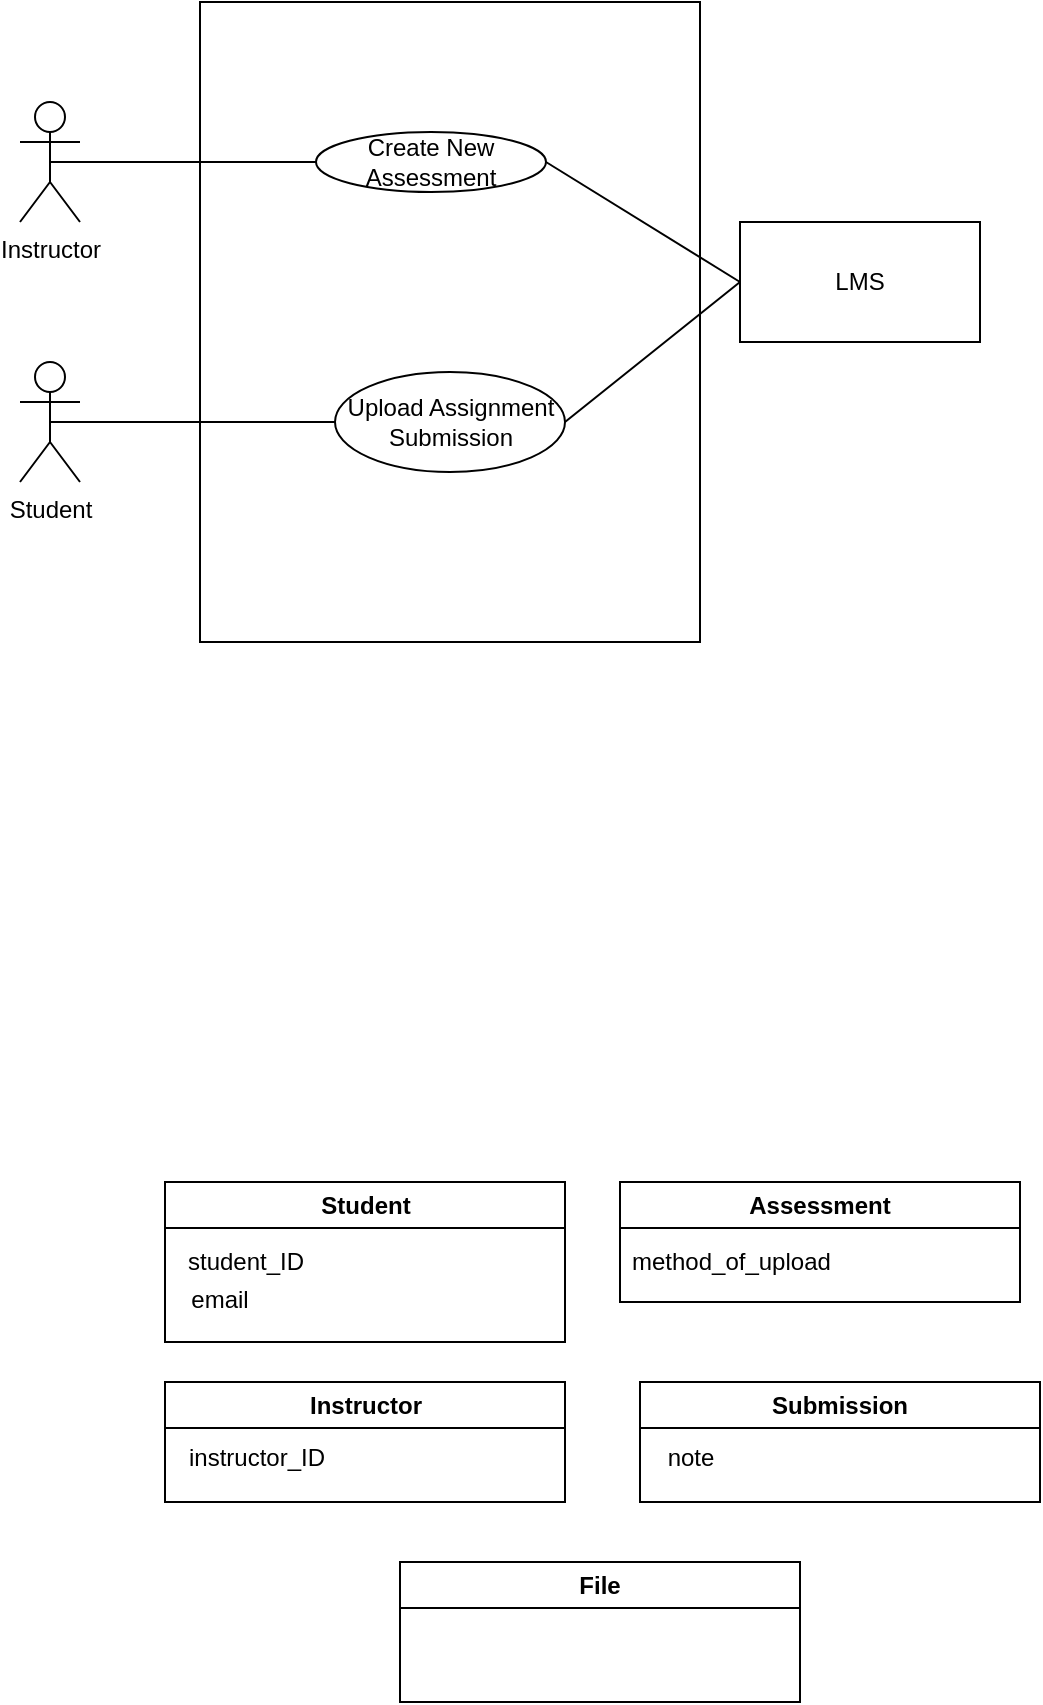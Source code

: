 <mxfile version="26.1.1">
  <diagram name="Page-1" id="K3SIQHNY3bnxTlrrX93p">
    <mxGraphModel dx="468" dy="655" grid="1" gridSize="10" guides="1" tooltips="1" connect="1" arrows="1" fold="1" page="1" pageScale="1" pageWidth="850" pageHeight="1100" math="0" shadow="0">
      <root>
        <mxCell id="0" />
        <mxCell id="1" parent="0" />
        <mxCell id="f2j5PTdK4Acz_eX4IfQX-2" value="" style="rounded=0;whiteSpace=wrap;html=1;" parent="1" vertex="1">
          <mxGeometry x="310" y="120" width="250" height="320" as="geometry" />
        </mxCell>
        <mxCell id="f2j5PTdK4Acz_eX4IfQX-3" value="Instructor" style="shape=umlActor;verticalLabelPosition=bottom;verticalAlign=top;html=1;outlineConnect=0;" parent="1" vertex="1">
          <mxGeometry x="220" y="170" width="30" height="60" as="geometry" />
        </mxCell>
        <mxCell id="f2j5PTdK4Acz_eX4IfQX-4" value="Student" style="shape=umlActor;verticalLabelPosition=bottom;verticalAlign=top;html=1;outlineConnect=0;" parent="1" vertex="1">
          <mxGeometry x="220" y="300" width="30" height="60" as="geometry" />
        </mxCell>
        <mxCell id="f2j5PTdK4Acz_eX4IfQX-5" value="LMS" style="rounded=0;whiteSpace=wrap;html=1;" parent="1" vertex="1">
          <mxGeometry x="580" y="230" width="120" height="60" as="geometry" />
        </mxCell>
        <mxCell id="f2j5PTdK4Acz_eX4IfQX-6" value="Create New Assessment" style="ellipse;whiteSpace=wrap;html=1;" parent="1" vertex="1">
          <mxGeometry x="368" y="185" width="115" height="30" as="geometry" />
        </mxCell>
        <mxCell id="f2j5PTdK4Acz_eX4IfQX-8" value="" style="endArrow=none;html=1;rounded=0;exitX=0.5;exitY=0.5;exitDx=0;exitDy=0;exitPerimeter=0;entryX=0;entryY=0.5;entryDx=0;entryDy=0;" parent="1" source="f2j5PTdK4Acz_eX4IfQX-3" target="f2j5PTdK4Acz_eX4IfQX-6" edge="1">
          <mxGeometry width="50" height="50" relative="1" as="geometry">
            <mxPoint x="400" y="280" as="sourcePoint" />
            <mxPoint x="450" y="230" as="targetPoint" />
          </mxGeometry>
        </mxCell>
        <mxCell id="f2j5PTdK4Acz_eX4IfQX-11" value="" style="endArrow=none;html=1;rounded=0;exitX=0;exitY=0.5;exitDx=0;exitDy=0;entryX=1;entryY=0.5;entryDx=0;entryDy=0;" parent="1" source="f2j5PTdK4Acz_eX4IfQX-5" target="f2j5PTdK4Acz_eX4IfQX-6" edge="1">
          <mxGeometry width="50" height="50" relative="1" as="geometry">
            <mxPoint x="400" y="280" as="sourcePoint" />
            <mxPoint x="450" y="230" as="targetPoint" />
          </mxGeometry>
        </mxCell>
        <mxCell id="f2j5PTdK4Acz_eX4IfQX-14" value="Upload Assignment Submission" style="ellipse;whiteSpace=wrap;html=1;" parent="1" vertex="1">
          <mxGeometry x="377.5" y="305" width="115" height="50" as="geometry" />
        </mxCell>
        <mxCell id="f2j5PTdK4Acz_eX4IfQX-15" value="" style="endArrow=none;html=1;rounded=0;exitX=0.5;exitY=0.5;exitDx=0;exitDy=0;exitPerimeter=0;entryX=0;entryY=0.5;entryDx=0;entryDy=0;" parent="1" source="f2j5PTdK4Acz_eX4IfQX-4" target="f2j5PTdK4Acz_eX4IfQX-14" edge="1">
          <mxGeometry width="50" height="50" relative="1" as="geometry">
            <mxPoint x="360" y="310" as="sourcePoint" />
            <mxPoint x="410" y="260" as="targetPoint" />
          </mxGeometry>
        </mxCell>
        <mxCell id="f2j5PTdK4Acz_eX4IfQX-16" value="" style="endArrow=none;html=1;rounded=0;entryX=1;entryY=0.5;entryDx=0;entryDy=0;exitX=0;exitY=0.5;exitDx=0;exitDy=0;" parent="1" source="f2j5PTdK4Acz_eX4IfQX-5" target="f2j5PTdK4Acz_eX4IfQX-14" edge="1">
          <mxGeometry width="50" height="50" relative="1" as="geometry">
            <mxPoint x="360" y="310" as="sourcePoint" />
            <mxPoint x="410" y="260" as="targetPoint" />
          </mxGeometry>
        </mxCell>
        <mxCell id="9oCLcEcfDenbLqw0ok5R-5" value="Student" style="swimlane;whiteSpace=wrap;html=1;" parent="1" vertex="1">
          <mxGeometry x="292.5" y="710" width="200" height="80" as="geometry" />
        </mxCell>
        <mxCell id="9oCLcEcfDenbLqw0ok5R-11" value="email" style="text;html=1;align=center;verticalAlign=middle;whiteSpace=wrap;rounded=0;" parent="9oCLcEcfDenbLqw0ok5R-5" vertex="1">
          <mxGeometry x="-2.5" y="44" width="60" height="30" as="geometry" />
        </mxCell>
        <mxCell id="9oCLcEcfDenbLqw0ok5R-12" value="student_ID" style="text;strokeColor=none;fillColor=none;align=left;verticalAlign=middle;spacingLeft=4;spacingRight=4;overflow=hidden;points=[[0,0.5],[1,0.5]];portConstraint=eastwest;rotatable=0;whiteSpace=wrap;html=1;" parent="9oCLcEcfDenbLqw0ok5R-5" vertex="1">
          <mxGeometry x="5" y="25" width="80" height="30" as="geometry" />
        </mxCell>
        <mxCell id="9oCLcEcfDenbLqw0ok5R-7" value="Instructor" style="swimlane;whiteSpace=wrap;html=1;" parent="1" vertex="1">
          <mxGeometry x="292.5" y="810" width="200" height="60" as="geometry" />
        </mxCell>
        <mxCell id="o3tyjYq-JtO97umcXtzT-1" value="instructor_ID" style="text;html=1;align=center;verticalAlign=middle;resizable=0;points=[];autosize=1;strokeColor=none;fillColor=none;" parent="9oCLcEcfDenbLqw0ok5R-7" vertex="1">
          <mxGeometry y="23" width="90" height="30" as="geometry" />
        </mxCell>
        <mxCell id="9oCLcEcfDenbLqw0ok5R-8" value="Assessment" style="swimlane;whiteSpace=wrap;html=1;" parent="1" vertex="1">
          <mxGeometry x="520" y="710" width="200" height="60" as="geometry" />
        </mxCell>
        <mxCell id="9oCLcEcfDenbLqw0ok5R-13" value="method_of_upload" style="text;strokeColor=none;fillColor=none;align=left;verticalAlign=middle;spacingLeft=4;spacingRight=4;overflow=hidden;points=[[0,0.5],[1,0.5]];portConstraint=eastwest;rotatable=0;whiteSpace=wrap;html=1;" parent="9oCLcEcfDenbLqw0ok5R-8" vertex="1">
          <mxGeometry y="25" width="110" height="30" as="geometry" />
        </mxCell>
        <mxCell id="9oCLcEcfDenbLqw0ok5R-9" value="Submission" style="swimlane;whiteSpace=wrap;html=1;" parent="1" vertex="1">
          <mxGeometry x="530" y="810" width="200" height="60" as="geometry" />
        </mxCell>
        <mxCell id="o3tyjYq-JtO97umcXtzT-3" value="note" style="text;html=1;align=center;verticalAlign=middle;resizable=0;points=[];autosize=1;strokeColor=none;fillColor=none;" parent="9oCLcEcfDenbLqw0ok5R-9" vertex="1">
          <mxGeometry y="23" width="50" height="30" as="geometry" />
        </mxCell>
        <mxCell id="QKqrlGOl53bKZFvHnF5q-5" value="File" style="swimlane;whiteSpace=wrap;html=1;" vertex="1" parent="1">
          <mxGeometry x="410" y="900" width="200" height="70" as="geometry" />
        </mxCell>
      </root>
    </mxGraphModel>
  </diagram>
</mxfile>
